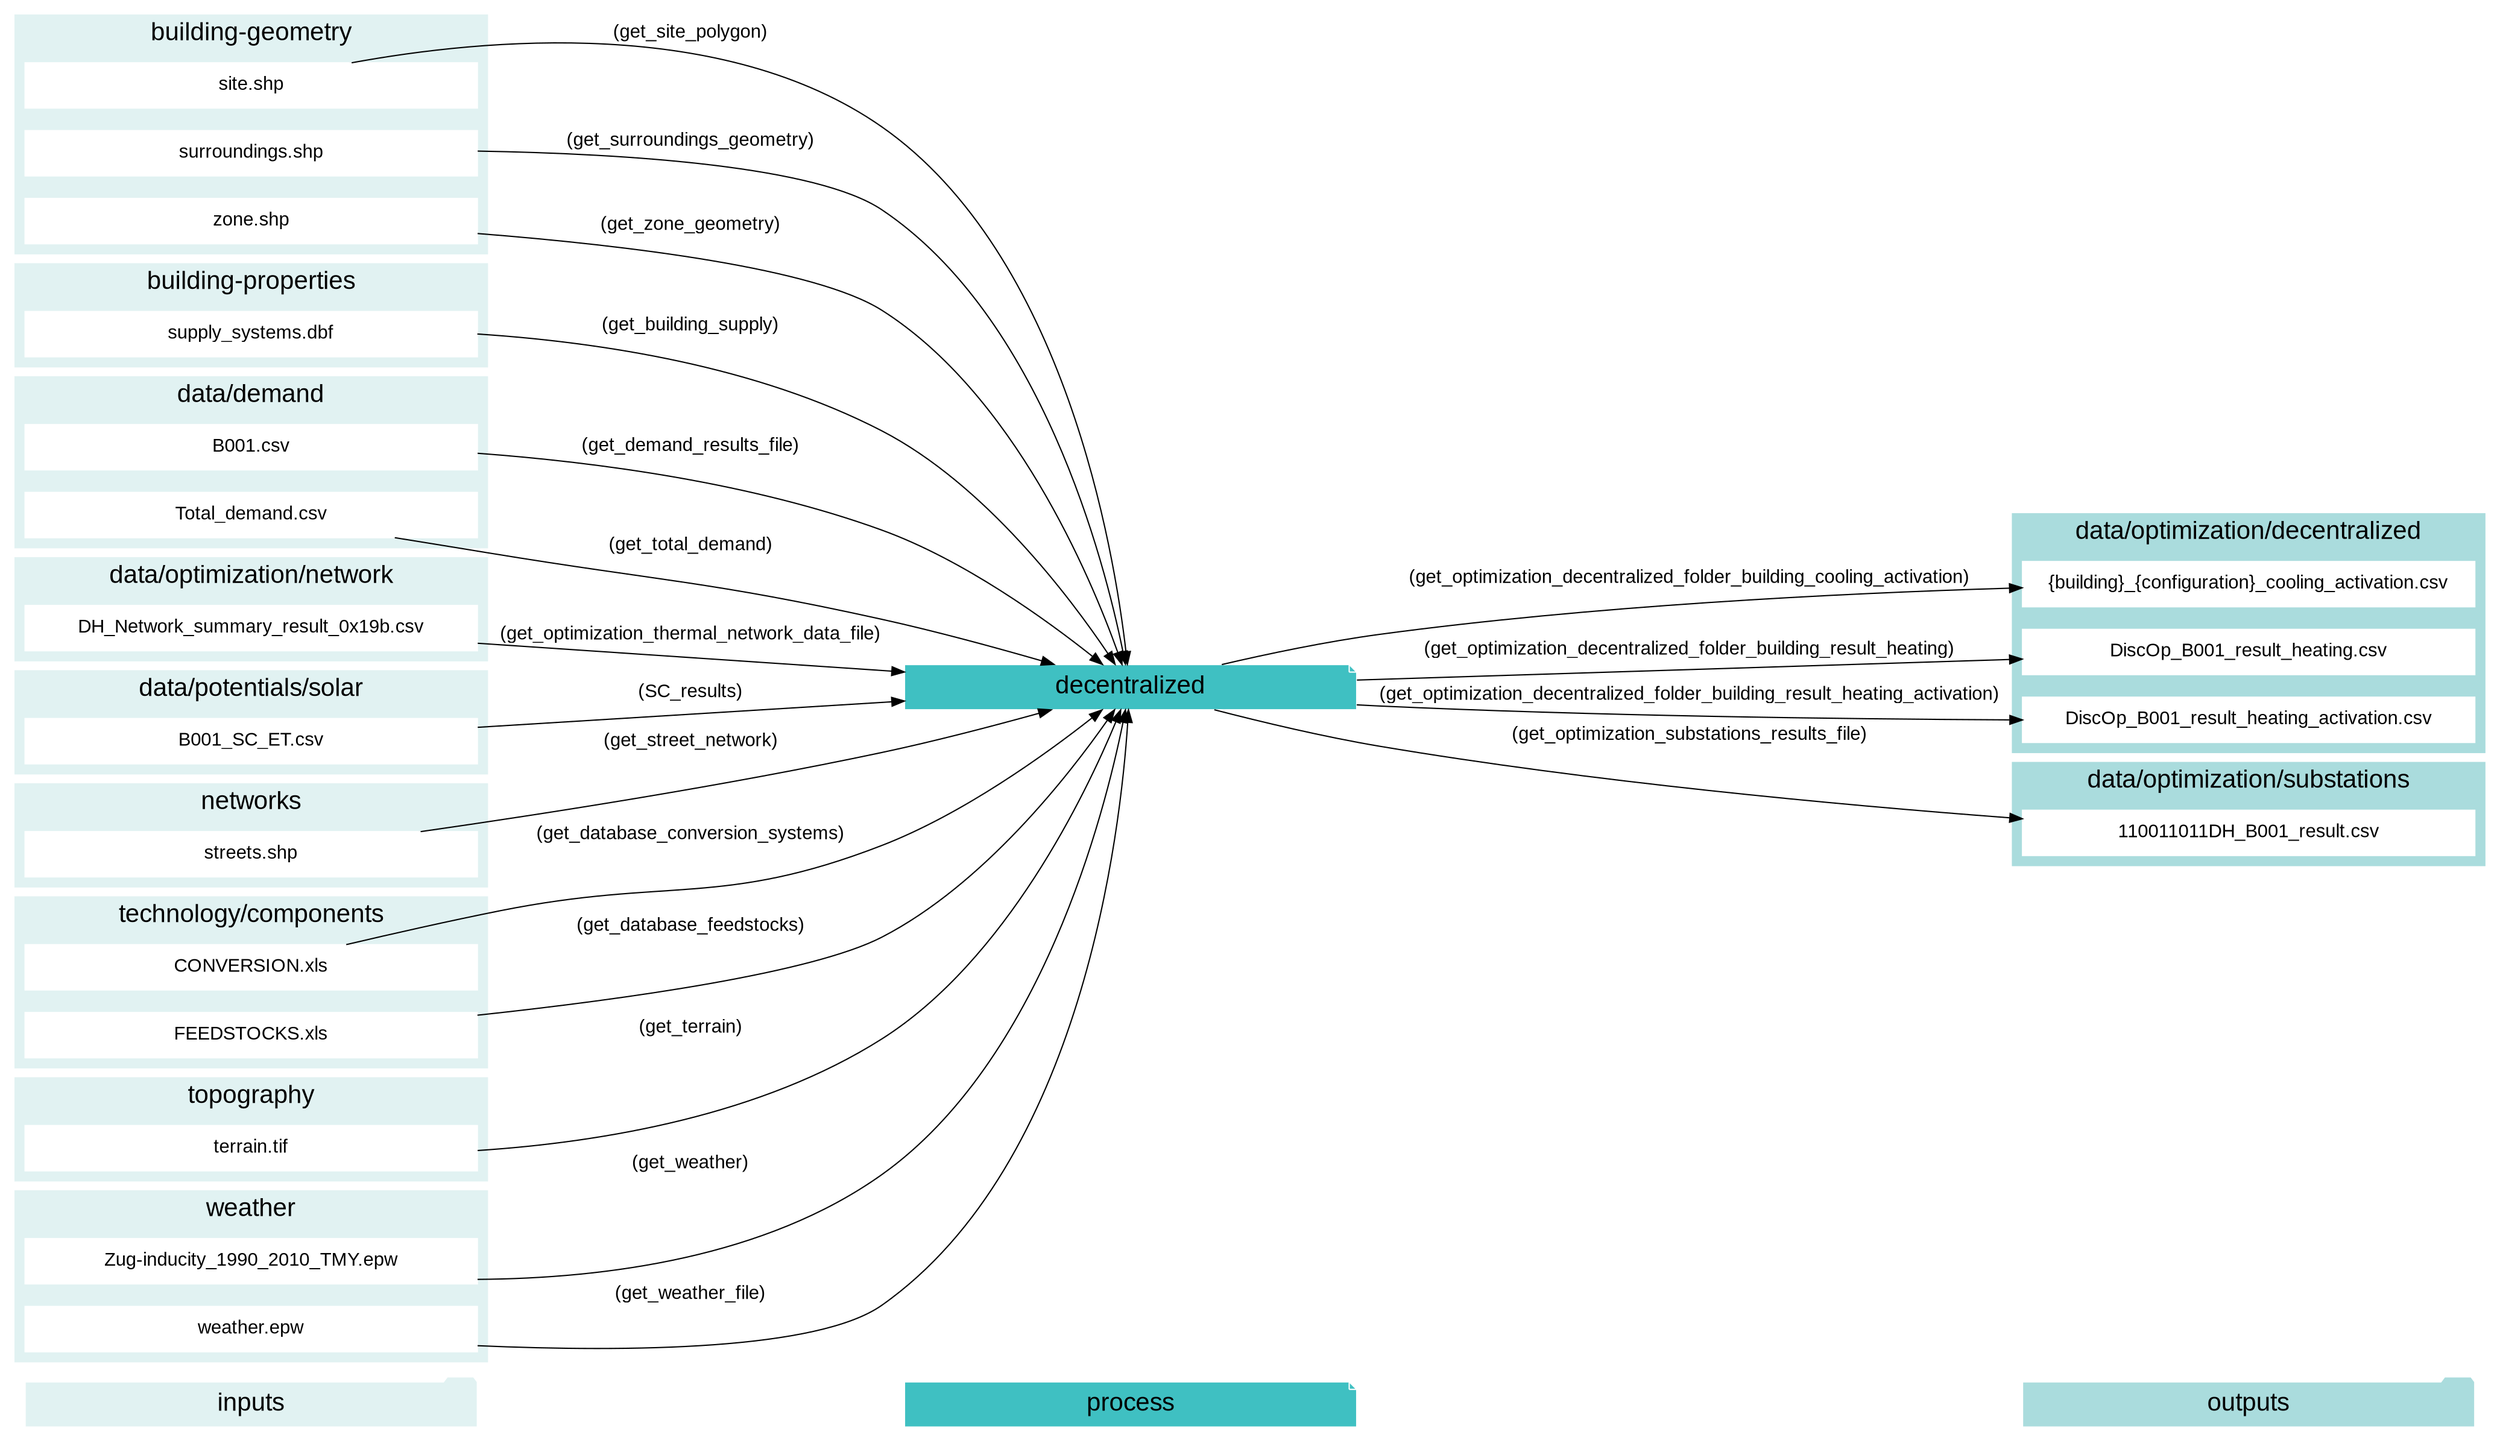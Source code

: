 digraph trace_inputlocator {
    rankdir="LR";
    graph [overlap=false, fontname=arial];
    node [shape=box, style=filled, color=white, fontsize=15, fontname=arial, fixedsize=true, width=5];
    edge [fontname=arial, fontsize = 15]
    newrank=true
    subgraph cluster_legend {
    fontsize=25
    style=invis
    "process"[style=filled, fillcolor="#3FC0C2", shape=note, fontsize=20, fontname="arial"]
    "inputs" [style=filled, shape=folder, color=white, fillcolor="#E1F2F2", fontsize=20]
    "outputs"[style=filled, shape=folder, color=white, fillcolor="#aadcdd", fontsize=20]
    "inputs"->"process"[style=invis]
    "process"->"outputs"[style=invis]
    }
    "decentralized"[style=filled, color=white, fillcolor="#3FC0C2", shape=note, fontsize=20, fontname=arial];
    subgraph cluster_0_in {
        style = filled;
        color = "#E1F2F2";
        fontsize = 20;
        rank=same;
        label="building-geometry";
        "site.shp"
        "surroundings.shp"
        "zone.shp"
    }
    subgraph cluster_1_in {
        style = filled;
        color = "#E1F2F2";
        fontsize = 20;
        rank=same;
        label="building-properties";
        "supply_systems.dbf"
    }
    subgraph cluster_2_in {
        style = filled;
        color = "#E1F2F2";
        fontsize = 20;
        rank=same;
        label="data/demand";
        "B001.csv"
        "Total_demand.csv"
    }
    subgraph cluster_3_out {
        style = filled;
        color = "#aadcdd";
        fontsize = 20;
        rank=same;
        label="data/optimization/decentralized";
        "{building}_{configuration}_cooling_activation.csv"
        "DiscOp_B001_result_heating.csv"
        "DiscOp_B001_result_heating_activation.csv"
    }
    subgraph cluster_4_in {
        style = filled;
        color = "#E1F2F2";
        fontsize = 20;
        rank=same;
        label="data/optimization/network";
        "DH_Network_summary_result_0x19b.csv"
    }
    subgraph cluster_5_out {
        style = filled;
        color = "#aadcdd";
        fontsize = 20;
        rank=same;
        label="data/optimization/substations";
        "110011011DH_B001_result.csv"
    }
    subgraph cluster_6_in {
        style = filled;
        color = "#E1F2F2";
        fontsize = 20;
        rank=same;
        label="data/potentials/solar";
        "B001_SC_ET.csv"
    }
    subgraph cluster_7_in {
        style = filled;
        color = "#E1F2F2";
        fontsize = 20;
        rank=same;
        label="networks";
        "streets.shp"
    }
    subgraph cluster_8_in {
        style = filled;
        color = "#E1F2F2";
        fontsize = 20;
        rank=same;
        label="technology/components";
        "CONVERSION.xls"
        "FEEDSTOCKS.xls"
    }
    subgraph cluster_9_in {
        style = filled;
        color = "#E1F2F2";
        fontsize = 20;
        rank=same;
        label="topography";
        "terrain.tif"
    }
    subgraph cluster_10_in {
        style = filled;
        color = "#E1F2F2";
        fontsize = 20;
        rank=same;
        label="weather";
        "Zug-inducity_1990_2010_TMY.epw"
        "weather.epw"
    }
    "B001_SC_ET.csv" -> "decentralized"[label="(SC_results)"]
    "supply_systems.dbf" -> "decentralized"[label="(get_building_supply)"]
    "CONVERSION.xls" -> "decentralized"[label="(get_database_conversion_systems)"]
    "FEEDSTOCKS.xls" -> "decentralized"[label="(get_database_feedstocks)"]
    "B001.csv" -> "decentralized"[label="(get_demand_results_file)"]
    "DH_Network_summary_result_0x19b.csv" -> "decentralized"[label="(get_optimization_thermal_network_data_file)"]
    "site.shp" -> "decentralized"[label="(get_site_polygon)"]
    "streets.shp" -> "decentralized"[label="(get_street_network)"]
    "surroundings.shp" -> "decentralized"[label="(get_surroundings_geometry)"]
    "terrain.tif" -> "decentralized"[label="(get_terrain)"]
    "Total_demand.csv" -> "decentralized"[label="(get_total_demand)"]
    "Zug-inducity_1990_2010_TMY.epw" -> "decentralized"[label="(get_weather)"]
    "weather.epw" -> "decentralized"[label="(get_weather_file)"]
    "zone.shp" -> "decentralized"[label="(get_zone_geometry)"]
    "decentralized" -> "{building}_{configuration}_cooling_activation.csv"[label="(get_optimization_decentralized_folder_building_cooling_activation)"]
    "decentralized" -> "DiscOp_B001_result_heating.csv"[label="(get_optimization_decentralized_folder_building_result_heating)"]
    "decentralized" -> "DiscOp_B001_result_heating_activation.csv"[label="(get_optimization_decentralized_folder_building_result_heating_activation)"]
    "decentralized" -> "110011011DH_B001_result.csv"[label="(get_optimization_substations_results_file)"]
    }